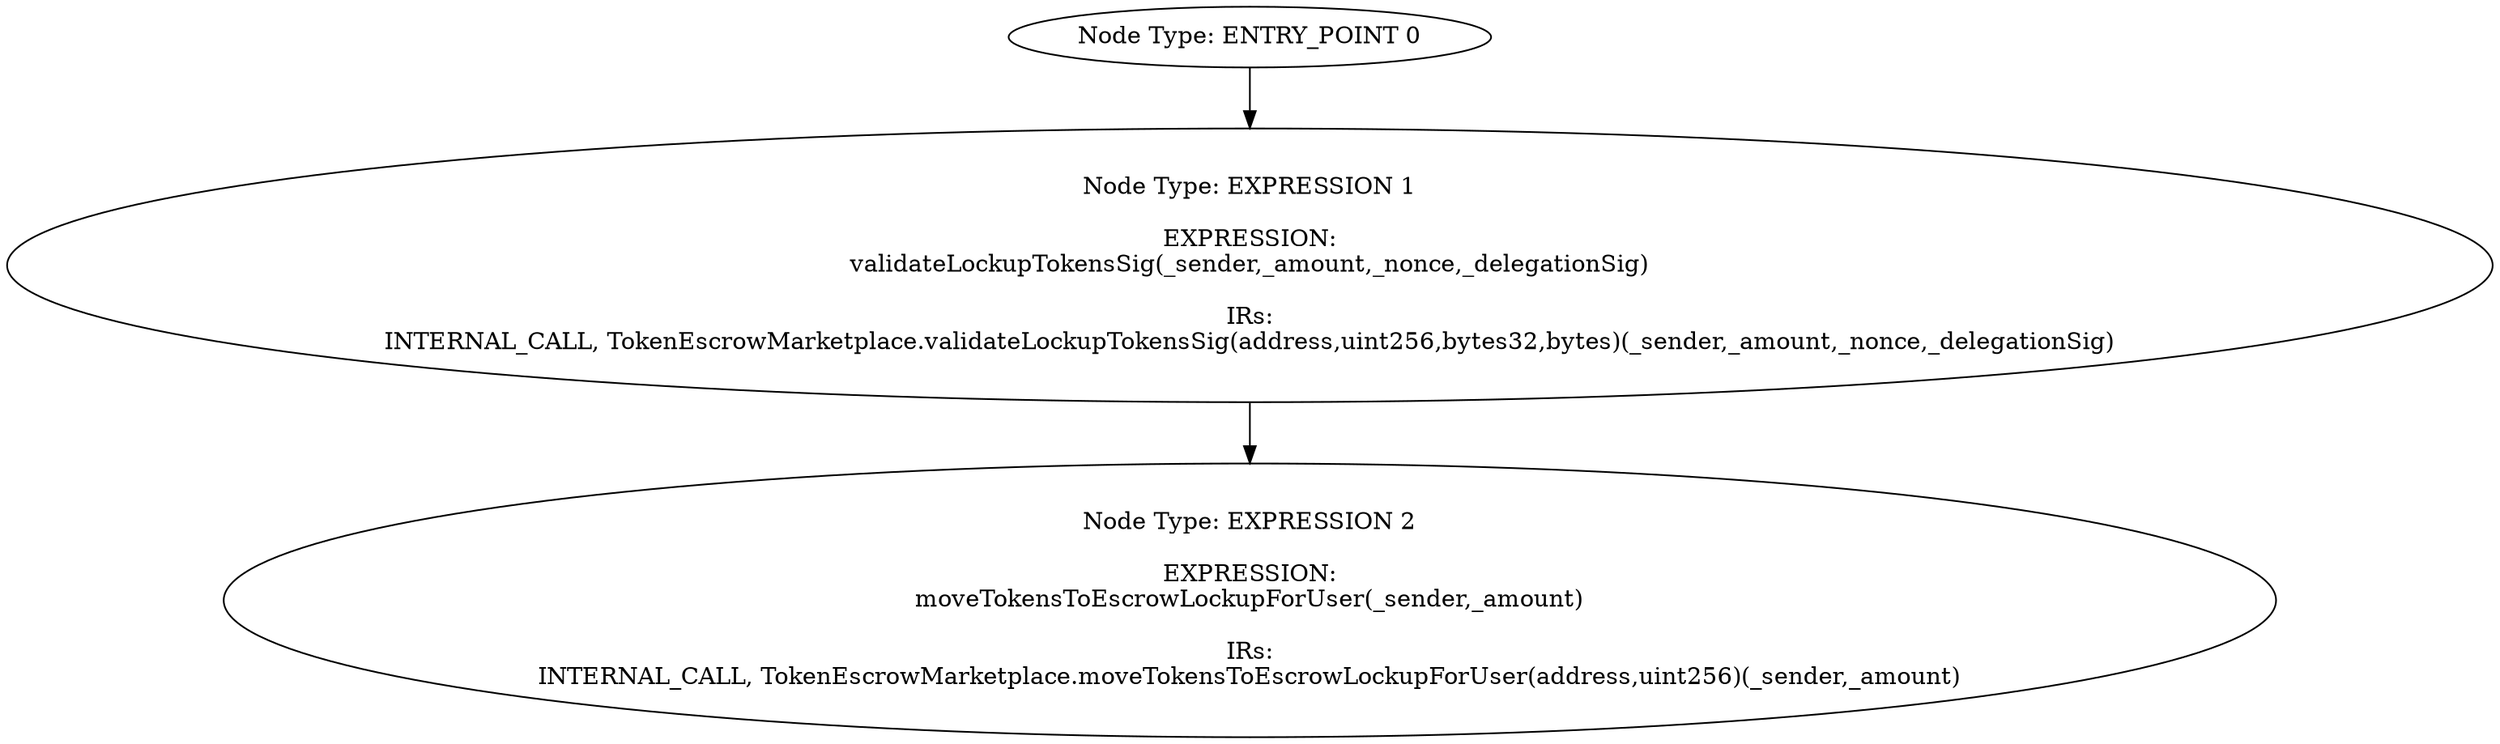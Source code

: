 digraph{
0[label="Node Type: ENTRY_POINT 0
"];
0->1;
1[label="Node Type: EXPRESSION 1

EXPRESSION:
validateLockupTokensSig(_sender,_amount,_nonce,_delegationSig)

IRs:
INTERNAL_CALL, TokenEscrowMarketplace.validateLockupTokensSig(address,uint256,bytes32,bytes)(_sender,_amount,_nonce,_delegationSig)"];
1->2;
2[label="Node Type: EXPRESSION 2

EXPRESSION:
moveTokensToEscrowLockupForUser(_sender,_amount)

IRs:
INTERNAL_CALL, TokenEscrowMarketplace.moveTokensToEscrowLockupForUser(address,uint256)(_sender,_amount)"];
}
